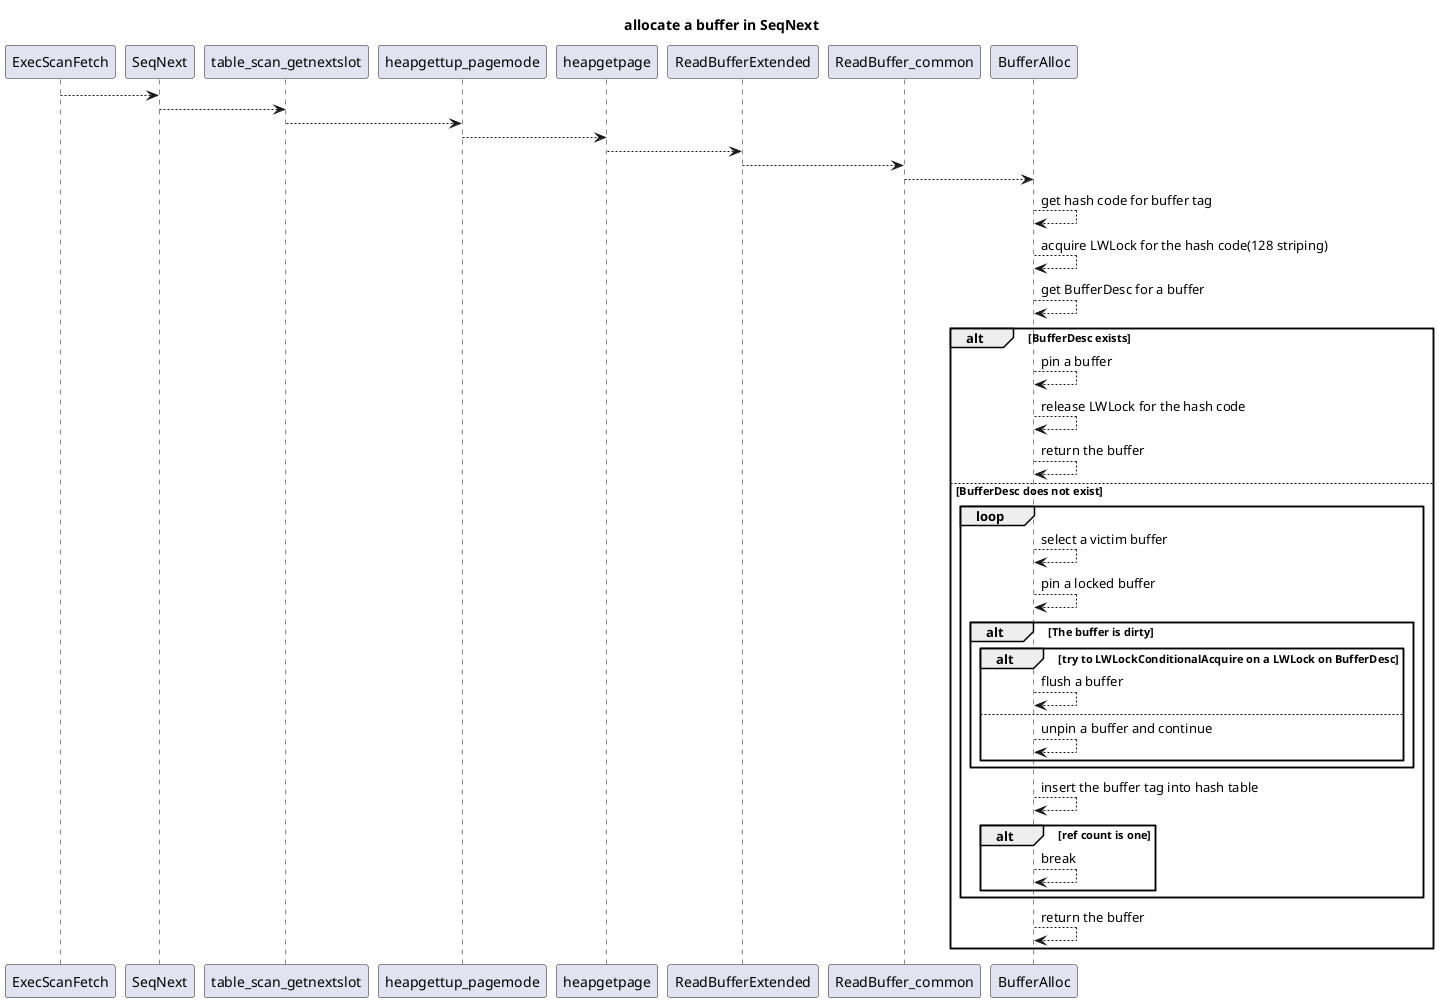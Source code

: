 @startuml
title allocate a buffer in SeqNext

ExecScanFetch --> SeqNext
SeqNext --> table_scan_getnextslot
table_scan_getnextslot --> heapgettup_pagemode
heapgettup_pagemode --> heapgetpage
heapgetpage --> ReadBufferExtended
ReadBufferExtended --> ReadBuffer_common
ReadBuffer_common --> BufferAlloc

BufferAlloc --> BufferAlloc : get hash code for buffer tag
BufferAlloc --> BufferAlloc : acquire LWLock for the hash code(128 striping)
BufferAlloc --> BufferAlloc : get BufferDesc for a buffer
alt BufferDesc exists

    BufferAlloc --> BufferAlloc : pin a buffer
    BufferAlloc --> BufferAlloc : release LWLock for the hash code
    BufferAlloc --> BufferAlloc : return the buffer
else BufferDesc does not exist
    loop
        BufferAlloc --> BufferAlloc : select a victim buffer
        BufferAlloc --> BufferAlloc : pin a locked buffer
        
        alt The buffer is dirty
            alt try to LWLockConditionalAcquire on a LWLock on BufferDesc
                BufferAlloc --> BufferAlloc : flush a buffer
            else 
                BufferAlloc --> BufferAlloc : unpin a buffer and continue
            end 
        end 

        BufferAlloc --> BufferAlloc : insert the buffer tag into hash table
        alt ref count is one
            BufferAlloc --> BufferAlloc : break
        end
    end

    BufferAlloc --> BufferAlloc : return the buffer
end
@enduml